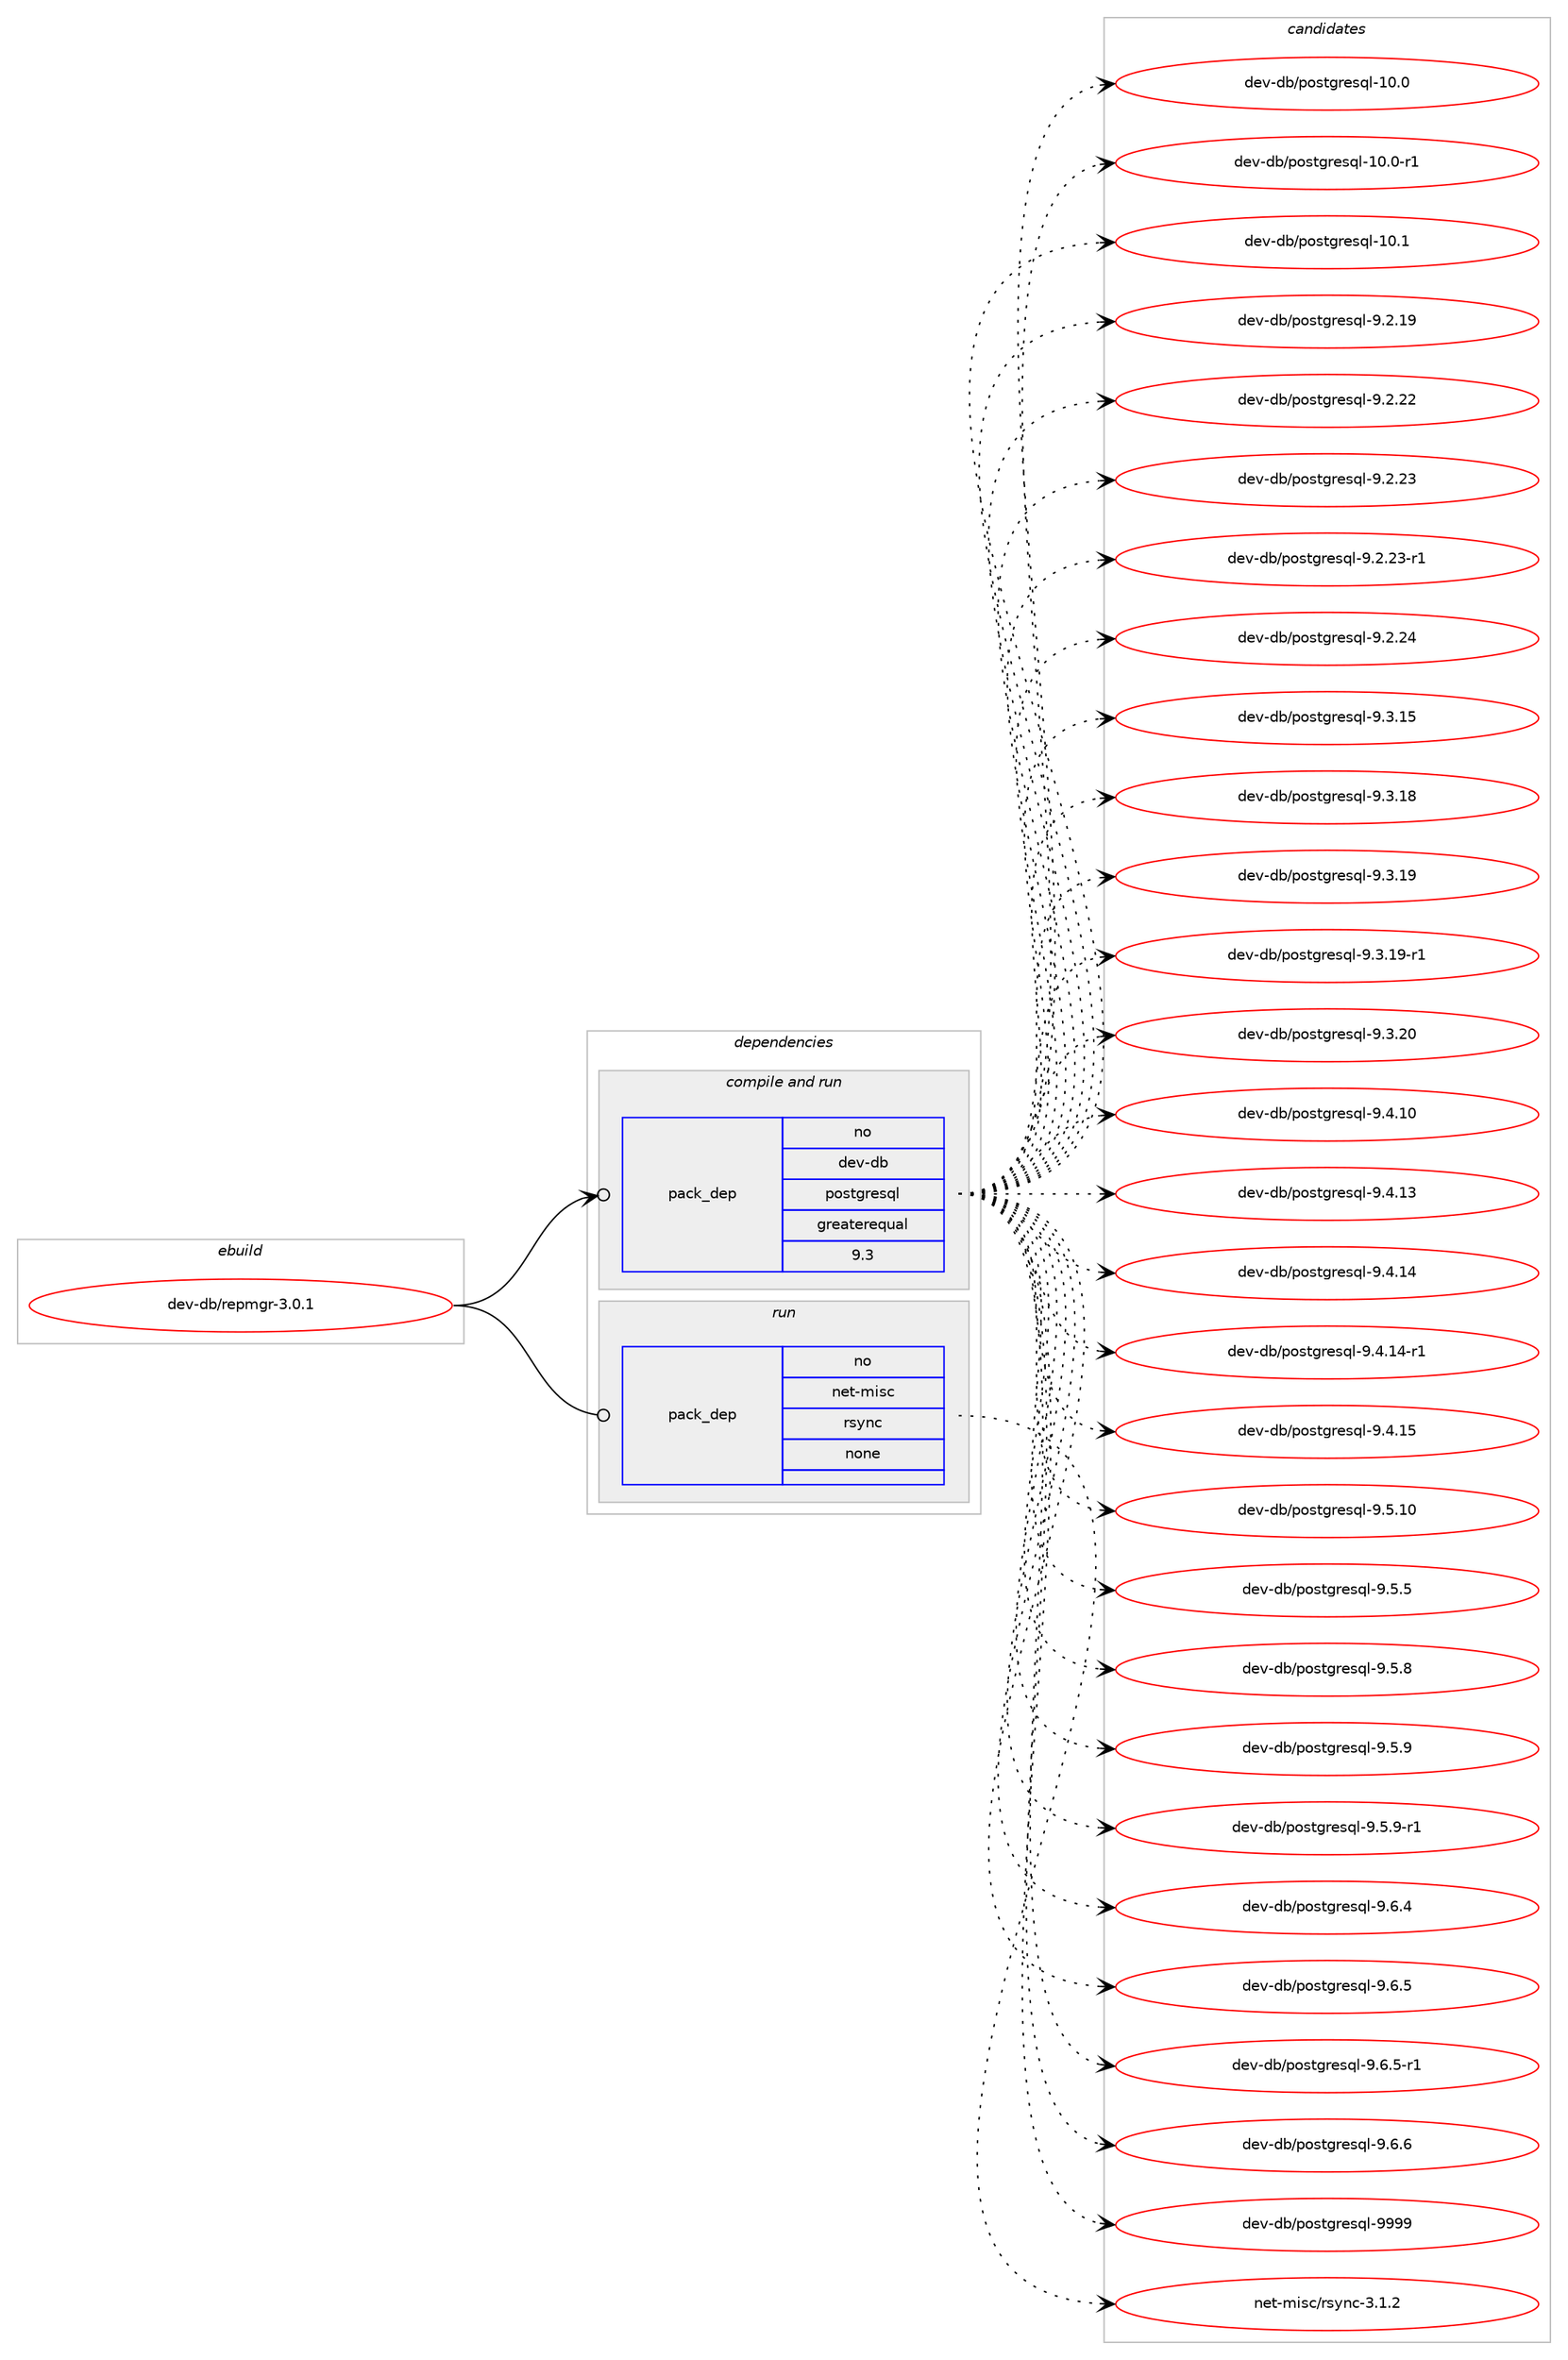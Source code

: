 digraph prolog {

# *************
# Graph options
# *************

newrank=true;
concentrate=true;
compound=true;
graph [rankdir=LR,fontname=Helvetica,fontsize=10,ranksep=1.5];#, ranksep=2.5, nodesep=0.2];
edge  [arrowhead=vee];
node  [fontname=Helvetica,fontsize=10];

# **********
# The ebuild
# **********

subgraph cluster_leftcol {
color=gray;
rank=same;
label=<<i>ebuild</i>>;
id [label="dev-db/repmgr-3.0.1", color=red, width=4, href="../dev-db/repmgr-3.0.1.svg"];
}

# ****************
# The dependencies
# ****************

subgraph cluster_midcol {
color=gray;
label=<<i>dependencies</i>>;
subgraph cluster_compile {
fillcolor="#eeeeee";
style=filled;
label=<<i>compile</i>>;
}
subgraph cluster_compileandrun {
fillcolor="#eeeeee";
style=filled;
label=<<i>compile and run</i>>;
subgraph pack51932 {
dependency70843 [label=<<TABLE BORDER="0" CELLBORDER="1" CELLSPACING="0" CELLPADDING="4" WIDTH="220"><TR><TD ROWSPAN="6" CELLPADDING="30">pack_dep</TD></TR><TR><TD WIDTH="110">no</TD></TR><TR><TD>dev-db</TD></TR><TR><TD>postgresql</TD></TR><TR><TD>greaterequal</TD></TR><TR><TD>9.3</TD></TR></TABLE>>, shape=none, color=blue];
}
id:e -> dependency70843:w [weight=20,style="solid",arrowhead="odotvee"];
}
subgraph cluster_run {
fillcolor="#eeeeee";
style=filled;
label=<<i>run</i>>;
subgraph pack51933 {
dependency70844 [label=<<TABLE BORDER="0" CELLBORDER="1" CELLSPACING="0" CELLPADDING="4" WIDTH="220"><TR><TD ROWSPAN="6" CELLPADDING="30">pack_dep</TD></TR><TR><TD WIDTH="110">no</TD></TR><TR><TD>net-misc</TD></TR><TR><TD>rsync</TD></TR><TR><TD>none</TD></TR><TR><TD></TD></TR></TABLE>>, shape=none, color=blue];
}
id:e -> dependency70844:w [weight=20,style="solid",arrowhead="odot"];
}
}

# **************
# The candidates
# **************

subgraph cluster_choices {
rank=same;
color=gray;
label=<<i>candidates</i>>;

subgraph choice51932 {
color=black;
nodesep=1;
choice1001011184510098471121111151161031141011151131084549484648 [label="dev-db/postgresql-10.0", color=red, width=4,href="../dev-db/postgresql-10.0.svg"];
choice10010111845100984711211111511610311410111511310845494846484511449 [label="dev-db/postgresql-10.0-r1", color=red, width=4,href="../dev-db/postgresql-10.0-r1.svg"];
choice1001011184510098471121111151161031141011151131084549484649 [label="dev-db/postgresql-10.1", color=red, width=4,href="../dev-db/postgresql-10.1.svg"];
choice10010111845100984711211111511610311410111511310845574650464957 [label="dev-db/postgresql-9.2.19", color=red, width=4,href="../dev-db/postgresql-9.2.19.svg"];
choice10010111845100984711211111511610311410111511310845574650465050 [label="dev-db/postgresql-9.2.22", color=red, width=4,href="../dev-db/postgresql-9.2.22.svg"];
choice10010111845100984711211111511610311410111511310845574650465051 [label="dev-db/postgresql-9.2.23", color=red, width=4,href="../dev-db/postgresql-9.2.23.svg"];
choice100101118451009847112111115116103114101115113108455746504650514511449 [label="dev-db/postgresql-9.2.23-r1", color=red, width=4,href="../dev-db/postgresql-9.2.23-r1.svg"];
choice10010111845100984711211111511610311410111511310845574650465052 [label="dev-db/postgresql-9.2.24", color=red, width=4,href="../dev-db/postgresql-9.2.24.svg"];
choice10010111845100984711211111511610311410111511310845574651464953 [label="dev-db/postgresql-9.3.15", color=red, width=4,href="../dev-db/postgresql-9.3.15.svg"];
choice10010111845100984711211111511610311410111511310845574651464956 [label="dev-db/postgresql-9.3.18", color=red, width=4,href="../dev-db/postgresql-9.3.18.svg"];
choice10010111845100984711211111511610311410111511310845574651464957 [label="dev-db/postgresql-9.3.19", color=red, width=4,href="../dev-db/postgresql-9.3.19.svg"];
choice100101118451009847112111115116103114101115113108455746514649574511449 [label="dev-db/postgresql-9.3.19-r1", color=red, width=4,href="../dev-db/postgresql-9.3.19-r1.svg"];
choice10010111845100984711211111511610311410111511310845574651465048 [label="dev-db/postgresql-9.3.20", color=red, width=4,href="../dev-db/postgresql-9.3.20.svg"];
choice10010111845100984711211111511610311410111511310845574652464948 [label="dev-db/postgresql-9.4.10", color=red, width=4,href="../dev-db/postgresql-9.4.10.svg"];
choice10010111845100984711211111511610311410111511310845574652464951 [label="dev-db/postgresql-9.4.13", color=red, width=4,href="../dev-db/postgresql-9.4.13.svg"];
choice10010111845100984711211111511610311410111511310845574652464952 [label="dev-db/postgresql-9.4.14", color=red, width=4,href="../dev-db/postgresql-9.4.14.svg"];
choice100101118451009847112111115116103114101115113108455746524649524511449 [label="dev-db/postgresql-9.4.14-r1", color=red, width=4,href="../dev-db/postgresql-9.4.14-r1.svg"];
choice10010111845100984711211111511610311410111511310845574652464953 [label="dev-db/postgresql-9.4.15", color=red, width=4,href="../dev-db/postgresql-9.4.15.svg"];
choice10010111845100984711211111511610311410111511310845574653464948 [label="dev-db/postgresql-9.5.10", color=red, width=4,href="../dev-db/postgresql-9.5.10.svg"];
choice100101118451009847112111115116103114101115113108455746534653 [label="dev-db/postgresql-9.5.5", color=red, width=4,href="../dev-db/postgresql-9.5.5.svg"];
choice100101118451009847112111115116103114101115113108455746534656 [label="dev-db/postgresql-9.5.8", color=red, width=4,href="../dev-db/postgresql-9.5.8.svg"];
choice100101118451009847112111115116103114101115113108455746534657 [label="dev-db/postgresql-9.5.9", color=red, width=4,href="../dev-db/postgresql-9.5.9.svg"];
choice1001011184510098471121111151161031141011151131084557465346574511449 [label="dev-db/postgresql-9.5.9-r1", color=red, width=4,href="../dev-db/postgresql-9.5.9-r1.svg"];
choice100101118451009847112111115116103114101115113108455746544652 [label="dev-db/postgresql-9.6.4", color=red, width=4,href="../dev-db/postgresql-9.6.4.svg"];
choice100101118451009847112111115116103114101115113108455746544653 [label="dev-db/postgresql-9.6.5", color=red, width=4,href="../dev-db/postgresql-9.6.5.svg"];
choice1001011184510098471121111151161031141011151131084557465446534511449 [label="dev-db/postgresql-9.6.5-r1", color=red, width=4,href="../dev-db/postgresql-9.6.5-r1.svg"];
choice100101118451009847112111115116103114101115113108455746544654 [label="dev-db/postgresql-9.6.6", color=red, width=4,href="../dev-db/postgresql-9.6.6.svg"];
choice1001011184510098471121111151161031141011151131084557575757 [label="dev-db/postgresql-9999", color=red, width=4,href="../dev-db/postgresql-9999.svg"];
dependency70843:e -> choice1001011184510098471121111151161031141011151131084549484648:w [style=dotted,weight="100"];
dependency70843:e -> choice10010111845100984711211111511610311410111511310845494846484511449:w [style=dotted,weight="100"];
dependency70843:e -> choice1001011184510098471121111151161031141011151131084549484649:w [style=dotted,weight="100"];
dependency70843:e -> choice10010111845100984711211111511610311410111511310845574650464957:w [style=dotted,weight="100"];
dependency70843:e -> choice10010111845100984711211111511610311410111511310845574650465050:w [style=dotted,weight="100"];
dependency70843:e -> choice10010111845100984711211111511610311410111511310845574650465051:w [style=dotted,weight="100"];
dependency70843:e -> choice100101118451009847112111115116103114101115113108455746504650514511449:w [style=dotted,weight="100"];
dependency70843:e -> choice10010111845100984711211111511610311410111511310845574650465052:w [style=dotted,weight="100"];
dependency70843:e -> choice10010111845100984711211111511610311410111511310845574651464953:w [style=dotted,weight="100"];
dependency70843:e -> choice10010111845100984711211111511610311410111511310845574651464956:w [style=dotted,weight="100"];
dependency70843:e -> choice10010111845100984711211111511610311410111511310845574651464957:w [style=dotted,weight="100"];
dependency70843:e -> choice100101118451009847112111115116103114101115113108455746514649574511449:w [style=dotted,weight="100"];
dependency70843:e -> choice10010111845100984711211111511610311410111511310845574651465048:w [style=dotted,weight="100"];
dependency70843:e -> choice10010111845100984711211111511610311410111511310845574652464948:w [style=dotted,weight="100"];
dependency70843:e -> choice10010111845100984711211111511610311410111511310845574652464951:w [style=dotted,weight="100"];
dependency70843:e -> choice10010111845100984711211111511610311410111511310845574652464952:w [style=dotted,weight="100"];
dependency70843:e -> choice100101118451009847112111115116103114101115113108455746524649524511449:w [style=dotted,weight="100"];
dependency70843:e -> choice10010111845100984711211111511610311410111511310845574652464953:w [style=dotted,weight="100"];
dependency70843:e -> choice10010111845100984711211111511610311410111511310845574653464948:w [style=dotted,weight="100"];
dependency70843:e -> choice100101118451009847112111115116103114101115113108455746534653:w [style=dotted,weight="100"];
dependency70843:e -> choice100101118451009847112111115116103114101115113108455746534656:w [style=dotted,weight="100"];
dependency70843:e -> choice100101118451009847112111115116103114101115113108455746534657:w [style=dotted,weight="100"];
dependency70843:e -> choice1001011184510098471121111151161031141011151131084557465346574511449:w [style=dotted,weight="100"];
dependency70843:e -> choice100101118451009847112111115116103114101115113108455746544652:w [style=dotted,weight="100"];
dependency70843:e -> choice100101118451009847112111115116103114101115113108455746544653:w [style=dotted,weight="100"];
dependency70843:e -> choice1001011184510098471121111151161031141011151131084557465446534511449:w [style=dotted,weight="100"];
dependency70843:e -> choice100101118451009847112111115116103114101115113108455746544654:w [style=dotted,weight="100"];
dependency70843:e -> choice1001011184510098471121111151161031141011151131084557575757:w [style=dotted,weight="100"];
}
subgraph choice51933 {
color=black;
nodesep=1;
choice11010111645109105115994711411512111099455146494650 [label="net-misc/rsync-3.1.2", color=red, width=4,href="../net-misc/rsync-3.1.2.svg"];
dependency70844:e -> choice11010111645109105115994711411512111099455146494650:w [style=dotted,weight="100"];
}
}

}
